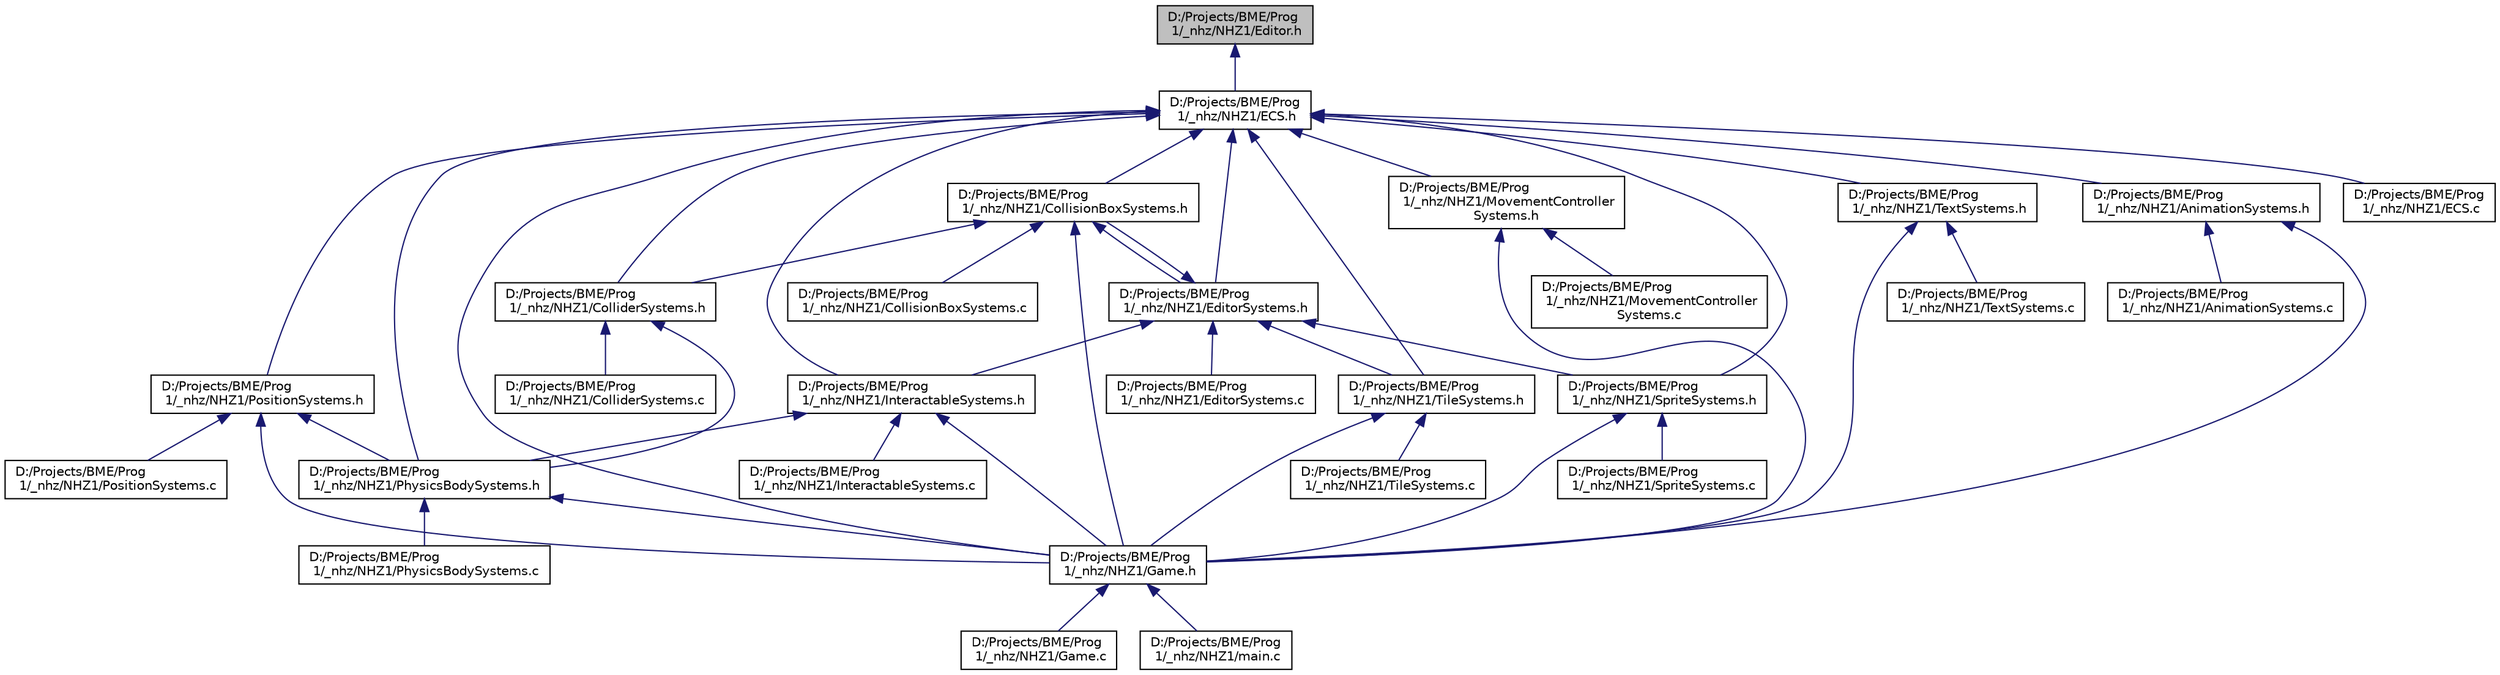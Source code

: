 digraph "D:/Projects/BME/Prog 1/_nhz/NHZ1/Editor.h"
{
 // LATEX_PDF_SIZE
  edge [fontname="Helvetica",fontsize="10",labelfontname="Helvetica",labelfontsize="10"];
  node [fontname="Helvetica",fontsize="10",shape=record];
  Node1 [label="D:/Projects/BME/Prog\l 1/_nhz/NHZ1/Editor.h",height=0.2,width=0.4,color="black", fillcolor="grey75", style="filled", fontcolor="black",tooltip=" "];
  Node1 -> Node2 [dir="back",color="midnightblue",fontsize="10",style="solid",fontname="Helvetica"];
  Node2 [label="D:/Projects/BME/Prog\l 1/_nhz/NHZ1/ECS.h",height=0.2,width=0.4,color="black", fillcolor="white", style="filled",URL="$_e_c_s_8h.html",tooltip=" "];
  Node2 -> Node3 [dir="back",color="midnightblue",fontsize="10",style="solid",fontname="Helvetica"];
  Node3 [label="D:/Projects/BME/Prog\l 1/_nhz/NHZ1/AnimationSystems.h",height=0.2,width=0.4,color="black", fillcolor="white", style="filled",URL="$_animation_systems_8h.html",tooltip=" "];
  Node3 -> Node4 [dir="back",color="midnightblue",fontsize="10",style="solid",fontname="Helvetica"];
  Node4 [label="D:/Projects/BME/Prog\l 1/_nhz/NHZ1/AnimationSystems.c",height=0.2,width=0.4,color="black", fillcolor="white", style="filled",URL="$_animation_systems_8c.html",tooltip=" "];
  Node3 -> Node5 [dir="back",color="midnightblue",fontsize="10",style="solid",fontname="Helvetica"];
  Node5 [label="D:/Projects/BME/Prog\l 1/_nhz/NHZ1/Game.h",height=0.2,width=0.4,color="black", fillcolor="white", style="filled",URL="$_game_8h.html",tooltip=" "];
  Node5 -> Node6 [dir="back",color="midnightblue",fontsize="10",style="solid",fontname="Helvetica"];
  Node6 [label="D:/Projects/BME/Prog\l 1/_nhz/NHZ1/Game.c",height=0.2,width=0.4,color="black", fillcolor="white", style="filled",URL="$_game_8c.html",tooltip=" "];
  Node5 -> Node7 [dir="back",color="midnightblue",fontsize="10",style="solid",fontname="Helvetica"];
  Node7 [label="D:/Projects/BME/Prog\l 1/_nhz/NHZ1/main.c",height=0.2,width=0.4,color="black", fillcolor="white", style="filled",URL="$main_8c.html",tooltip=" "];
  Node2 -> Node8 [dir="back",color="midnightblue",fontsize="10",style="solid",fontname="Helvetica"];
  Node8 [label="D:/Projects/BME/Prog\l 1/_nhz/NHZ1/ColliderSystems.h",height=0.2,width=0.4,color="black", fillcolor="white", style="filled",URL="$_collider_systems_8h.html",tooltip=" "];
  Node8 -> Node9 [dir="back",color="midnightblue",fontsize="10",style="solid",fontname="Helvetica"];
  Node9 [label="D:/Projects/BME/Prog\l 1/_nhz/NHZ1/ColliderSystems.c",height=0.2,width=0.4,color="black", fillcolor="white", style="filled",URL="$_collider_systems_8c.html",tooltip=" "];
  Node8 -> Node10 [dir="back",color="midnightblue",fontsize="10",style="solid",fontname="Helvetica"];
  Node10 [label="D:/Projects/BME/Prog\l 1/_nhz/NHZ1/PhysicsBodySystems.h",height=0.2,width=0.4,color="black", fillcolor="white", style="filled",URL="$_physics_body_systems_8h.html",tooltip=" "];
  Node10 -> Node5 [dir="back",color="midnightblue",fontsize="10",style="solid",fontname="Helvetica"];
  Node10 -> Node11 [dir="back",color="midnightblue",fontsize="10",style="solid",fontname="Helvetica"];
  Node11 [label="D:/Projects/BME/Prog\l 1/_nhz/NHZ1/PhysicsBodySystems.c",height=0.2,width=0.4,color="black", fillcolor="white", style="filled",URL="$_physics_body_systems_8c.html",tooltip=" "];
  Node2 -> Node12 [dir="back",color="midnightblue",fontsize="10",style="solid",fontname="Helvetica"];
  Node12 [label="D:/Projects/BME/Prog\l 1/_nhz/NHZ1/CollisionBoxSystems.h",height=0.2,width=0.4,color="black", fillcolor="white", style="filled",URL="$_collision_box_systems_8h.html",tooltip=" "];
  Node12 -> Node8 [dir="back",color="midnightblue",fontsize="10",style="solid",fontname="Helvetica"];
  Node12 -> Node13 [dir="back",color="midnightblue",fontsize="10",style="solid",fontname="Helvetica"];
  Node13 [label="D:/Projects/BME/Prog\l 1/_nhz/NHZ1/CollisionBoxSystems.c",height=0.2,width=0.4,color="black", fillcolor="white", style="filled",URL="$_collision_box_systems_8c.html",tooltip=" "];
  Node12 -> Node14 [dir="back",color="midnightblue",fontsize="10",style="solid",fontname="Helvetica"];
  Node14 [label="D:/Projects/BME/Prog\l 1/_nhz/NHZ1/EditorSystems.h",height=0.2,width=0.4,color="black", fillcolor="white", style="filled",URL="$_editor_systems_8h.html",tooltip=" "];
  Node14 -> Node12 [dir="back",color="midnightblue",fontsize="10",style="solid",fontname="Helvetica"];
  Node14 -> Node15 [dir="back",color="midnightblue",fontsize="10",style="solid",fontname="Helvetica"];
  Node15 [label="D:/Projects/BME/Prog\l 1/_nhz/NHZ1/EditorSystems.c",height=0.2,width=0.4,color="black", fillcolor="white", style="filled",URL="$_editor_systems_8c.html",tooltip=" "];
  Node14 -> Node16 [dir="back",color="midnightblue",fontsize="10",style="solid",fontname="Helvetica"];
  Node16 [label="D:/Projects/BME/Prog\l 1/_nhz/NHZ1/InteractableSystems.h",height=0.2,width=0.4,color="black", fillcolor="white", style="filled",URL="$_interactable_systems_8h.html",tooltip=" "];
  Node16 -> Node5 [dir="back",color="midnightblue",fontsize="10",style="solid",fontname="Helvetica"];
  Node16 -> Node17 [dir="back",color="midnightblue",fontsize="10",style="solid",fontname="Helvetica"];
  Node17 [label="D:/Projects/BME/Prog\l 1/_nhz/NHZ1/InteractableSystems.c",height=0.2,width=0.4,color="black", fillcolor="white", style="filled",URL="$_interactable_systems_8c.html",tooltip=" "];
  Node16 -> Node10 [dir="back",color="midnightblue",fontsize="10",style="solid",fontname="Helvetica"];
  Node14 -> Node18 [dir="back",color="midnightblue",fontsize="10",style="solid",fontname="Helvetica"];
  Node18 [label="D:/Projects/BME/Prog\l 1/_nhz/NHZ1/SpriteSystems.h",height=0.2,width=0.4,color="black", fillcolor="white", style="filled",URL="$_sprite_systems_8h.html",tooltip=" "];
  Node18 -> Node5 [dir="back",color="midnightblue",fontsize="10",style="solid",fontname="Helvetica"];
  Node18 -> Node19 [dir="back",color="midnightblue",fontsize="10",style="solid",fontname="Helvetica"];
  Node19 [label="D:/Projects/BME/Prog\l 1/_nhz/NHZ1/SpriteSystems.c",height=0.2,width=0.4,color="black", fillcolor="white", style="filled",URL="$_sprite_systems_8c.html",tooltip=" "];
  Node14 -> Node20 [dir="back",color="midnightblue",fontsize="10",style="solid",fontname="Helvetica"];
  Node20 [label="D:/Projects/BME/Prog\l 1/_nhz/NHZ1/TileSystems.h",height=0.2,width=0.4,color="black", fillcolor="white", style="filled",URL="$_tile_systems_8h.html",tooltip=" "];
  Node20 -> Node5 [dir="back",color="midnightblue",fontsize="10",style="solid",fontname="Helvetica"];
  Node20 -> Node21 [dir="back",color="midnightblue",fontsize="10",style="solid",fontname="Helvetica"];
  Node21 [label="D:/Projects/BME/Prog\l 1/_nhz/NHZ1/TileSystems.c",height=0.2,width=0.4,color="black", fillcolor="white", style="filled",URL="$_tile_systems_8c.html",tooltip=" "];
  Node12 -> Node5 [dir="back",color="midnightblue",fontsize="10",style="solid",fontname="Helvetica"];
  Node2 -> Node22 [dir="back",color="midnightblue",fontsize="10",style="solid",fontname="Helvetica"];
  Node22 [label="D:/Projects/BME/Prog\l 1/_nhz/NHZ1/ECS.c",height=0.2,width=0.4,color="black", fillcolor="white", style="filled",URL="$_e_c_s_8c.html",tooltip=" "];
  Node2 -> Node14 [dir="back",color="midnightblue",fontsize="10",style="solid",fontname="Helvetica"];
  Node2 -> Node5 [dir="back",color="midnightblue",fontsize="10",style="solid",fontname="Helvetica"];
  Node2 -> Node16 [dir="back",color="midnightblue",fontsize="10",style="solid",fontname="Helvetica"];
  Node2 -> Node23 [dir="back",color="midnightblue",fontsize="10",style="solid",fontname="Helvetica"];
  Node23 [label="D:/Projects/BME/Prog\l 1/_nhz/NHZ1/MovementController\lSystems.h",height=0.2,width=0.4,color="black", fillcolor="white", style="filled",URL="$_movement_controller_systems_8h.html",tooltip=" "];
  Node23 -> Node5 [dir="back",color="midnightblue",fontsize="10",style="solid",fontname="Helvetica"];
  Node23 -> Node24 [dir="back",color="midnightblue",fontsize="10",style="solid",fontname="Helvetica"];
  Node24 [label="D:/Projects/BME/Prog\l 1/_nhz/NHZ1/MovementController\lSystems.c",height=0.2,width=0.4,color="black", fillcolor="white", style="filled",URL="$_movement_controller_systems_8c.html",tooltip=" "];
  Node2 -> Node10 [dir="back",color="midnightblue",fontsize="10",style="solid",fontname="Helvetica"];
  Node2 -> Node25 [dir="back",color="midnightblue",fontsize="10",style="solid",fontname="Helvetica"];
  Node25 [label="D:/Projects/BME/Prog\l 1/_nhz/NHZ1/PositionSystems.h",height=0.2,width=0.4,color="black", fillcolor="white", style="filled",URL="$_position_systems_8h.html",tooltip=" "];
  Node25 -> Node5 [dir="back",color="midnightblue",fontsize="10",style="solid",fontname="Helvetica"];
  Node25 -> Node10 [dir="back",color="midnightblue",fontsize="10",style="solid",fontname="Helvetica"];
  Node25 -> Node26 [dir="back",color="midnightblue",fontsize="10",style="solid",fontname="Helvetica"];
  Node26 [label="D:/Projects/BME/Prog\l 1/_nhz/NHZ1/PositionSystems.c",height=0.2,width=0.4,color="black", fillcolor="white", style="filled",URL="$_position_systems_8c.html",tooltip=" "];
  Node2 -> Node18 [dir="back",color="midnightblue",fontsize="10",style="solid",fontname="Helvetica"];
  Node2 -> Node27 [dir="back",color="midnightblue",fontsize="10",style="solid",fontname="Helvetica"];
  Node27 [label="D:/Projects/BME/Prog\l 1/_nhz/NHZ1/TextSystems.h",height=0.2,width=0.4,color="black", fillcolor="white", style="filled",URL="$_text_systems_8h.html",tooltip=" "];
  Node27 -> Node5 [dir="back",color="midnightblue",fontsize="10",style="solid",fontname="Helvetica"];
  Node27 -> Node28 [dir="back",color="midnightblue",fontsize="10",style="solid",fontname="Helvetica"];
  Node28 [label="D:/Projects/BME/Prog\l 1/_nhz/NHZ1/TextSystems.c",height=0.2,width=0.4,color="black", fillcolor="white", style="filled",URL="$_text_systems_8c.html",tooltip=" "];
  Node2 -> Node20 [dir="back",color="midnightblue",fontsize="10",style="solid",fontname="Helvetica"];
}
